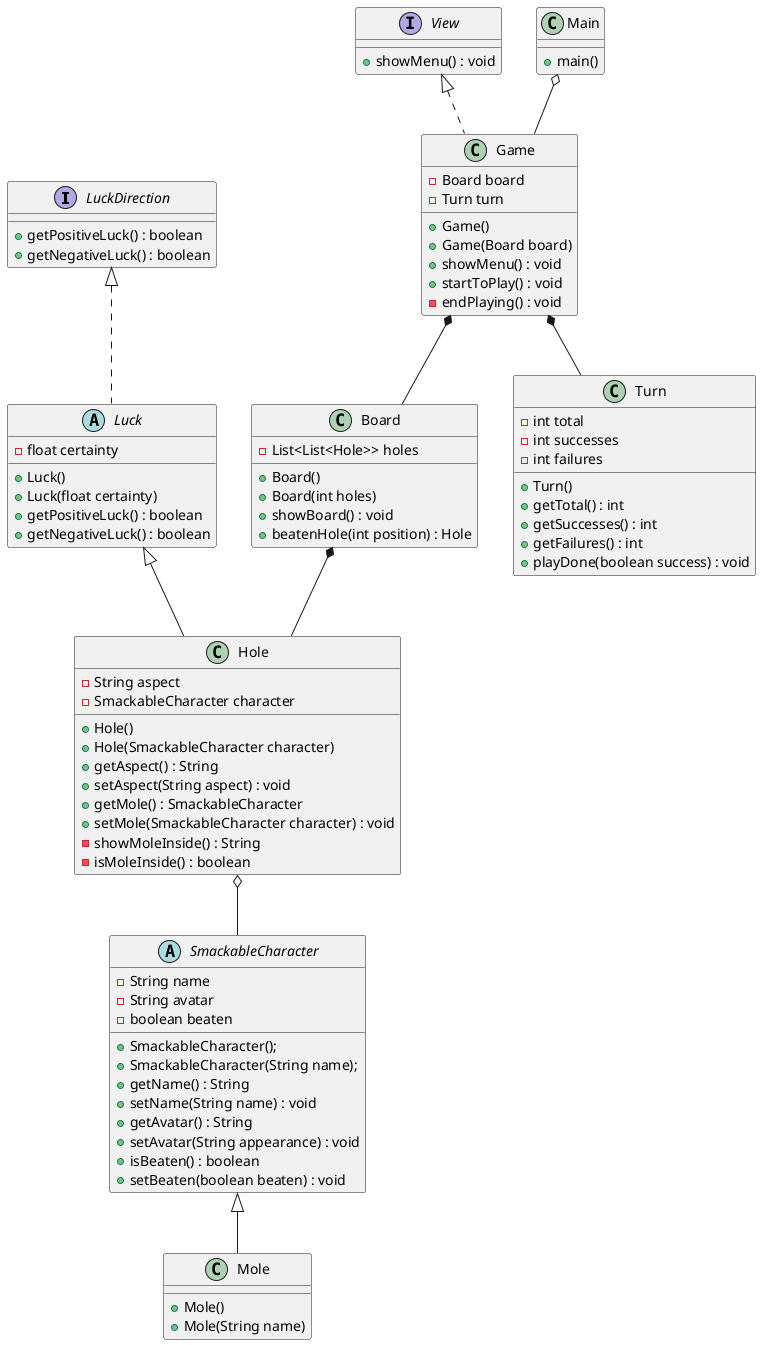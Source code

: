@startuml

interface LuckDirection{
  + getPositiveLuck() : boolean
  + getNegativeLuck() : boolean
}

interface View{
    + showMenu() : void
}

abstract class Luck implements LuckDirection{
    - float certainty
    + Luck()
    + Luck(float certainty)
    + getPositiveLuck() : boolean
    + getNegativeLuck() : boolean
}

abstract class SmackableCharacter{
    - String name
    - String avatar
    - boolean beaten
    + SmackableCharacter();
    + SmackableCharacter(String name);
    + getName() : String
    + setName(String name) : void
    + getAvatar() : String
    + setAvatar(String appearance) : void
    + isBeaten() : boolean
    + setBeaten(boolean beaten) : void
}

class Mole extends SmackableCharacter{
 + Mole()
 + Mole(String name)
}

class Board {
  - List<List<Hole>> holes
  + Board()
  + Board(int holes)
  + showBoard() : void
  + beatenHole(int position) : Hole
}
class Hole extends Luck{
  - String aspect
  - SmackableCharacter character
  + Hole()
  + Hole(SmackableCharacter character)
  + getAspect() : String
  + setAspect(String aspect) : void
  + getMole() : SmackableCharacter
  + setMole(SmackableCharacter character) : void
  - showMoleInside() : String
  - isMoleInside() : boolean
}
class Game implements View {
  - Board board
  - Turn turn
  + Game()
  + Game(Board board)
  + showMenu() : void
  + startToPlay() : void
  - endPlaying() : void
}

class Turn {
    - int total
    - int successes
    - int failures
    + Turn()
    + getTotal() : int
    + getSuccesses() : int
    + getFailures() : int
    + playDone(boolean success) : void

}

class Main{
  + main()
}

Hole o-- SmackableCharacter
Board *-- Hole
Game *-- Board
Game *-- Turn
Main o-- Game
@enduml